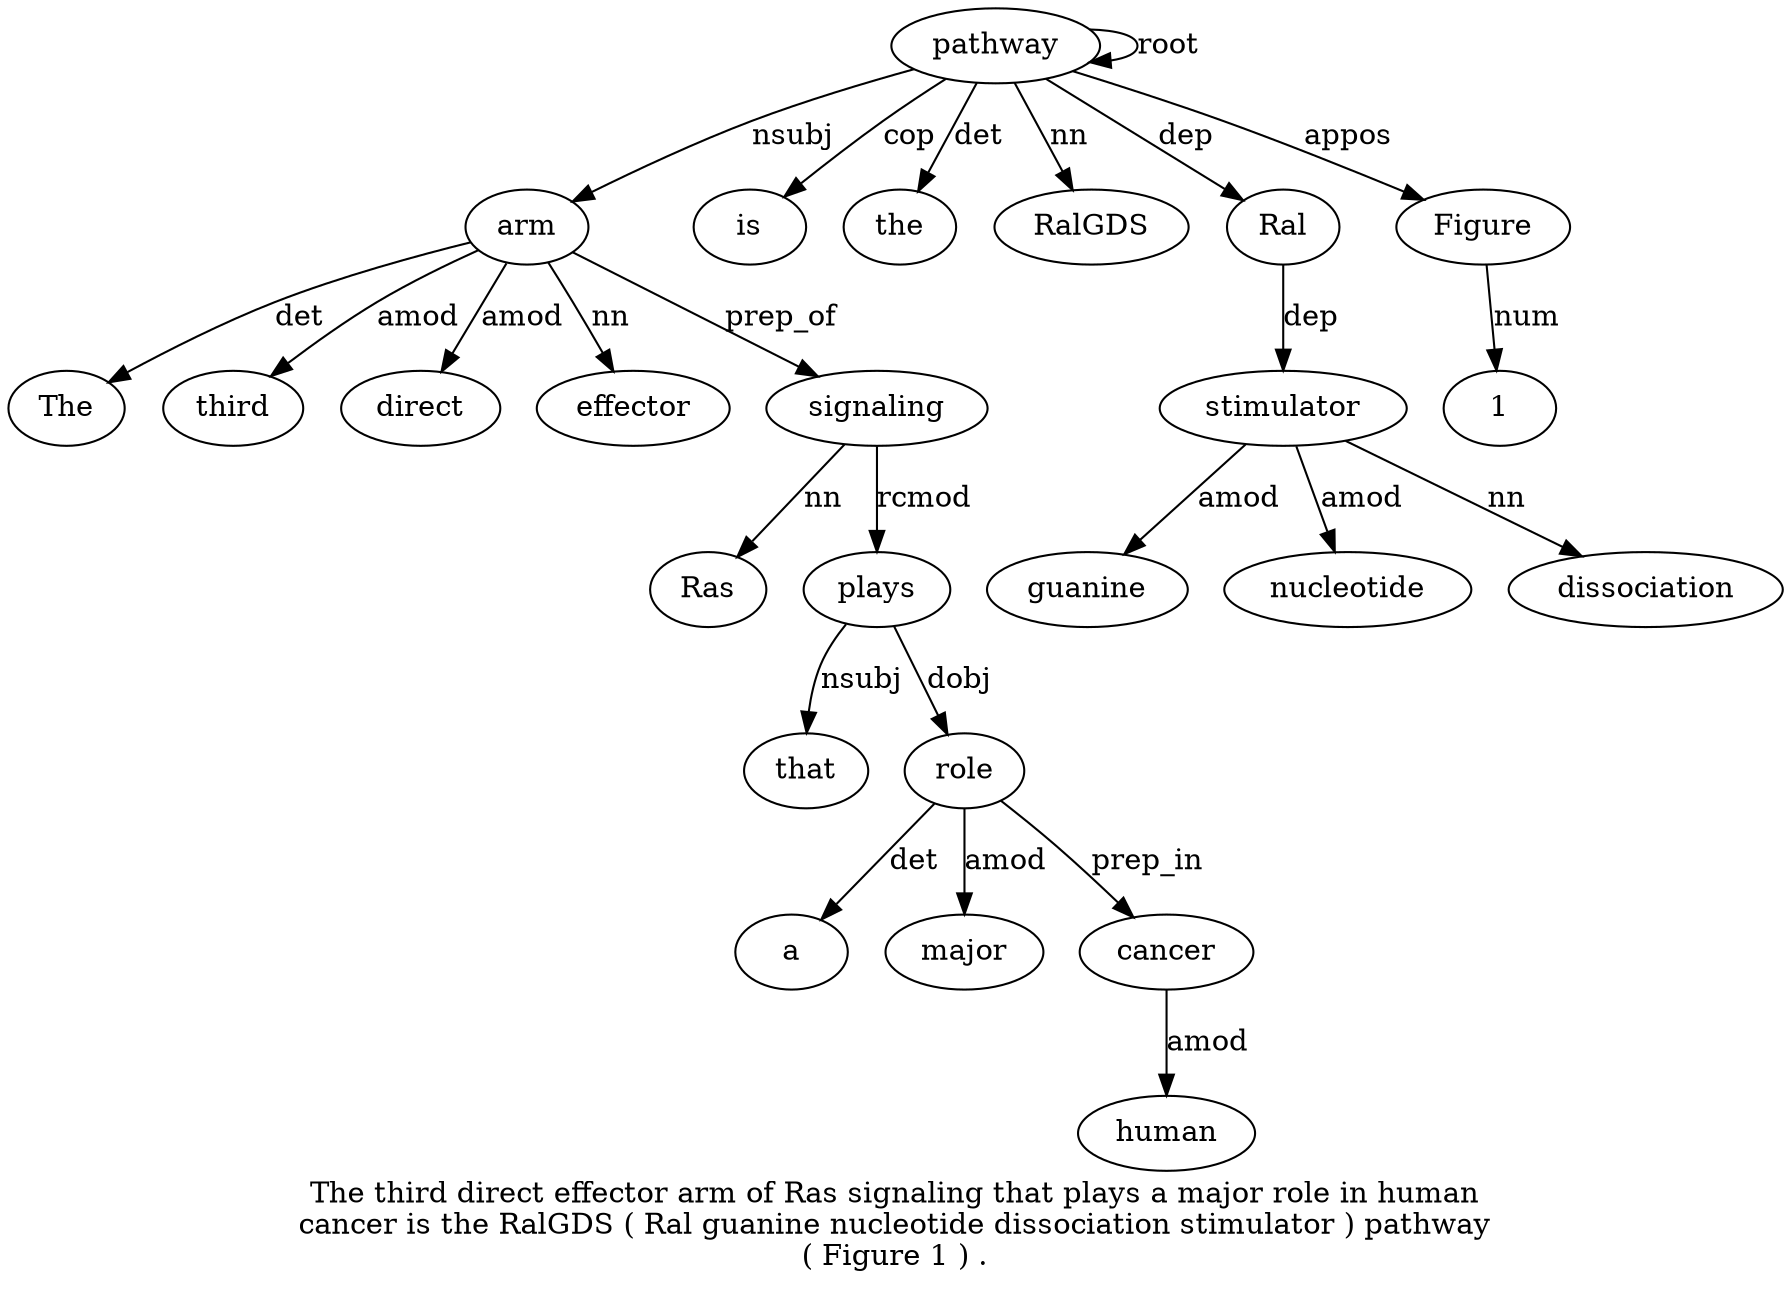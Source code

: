 digraph "The third direct effector arm of Ras signaling that plays a major role in human cancer is the RalGDS ( Ral guanine nucleotide dissociation stimulator ) pathway ( Figure 1 ) ." {
label="The third direct effector arm of Ras signaling that plays a major role in human
cancer is the RalGDS ( Ral guanine nucleotide dissociation stimulator ) pathway
( Figure 1 ) .";
arm5 [style=filled, fillcolor=white, label=arm];
The1 [style=filled, fillcolor=white, label=The];
arm5 -> The1  [label=det];
third2 [style=filled, fillcolor=white, label=third];
arm5 -> third2  [label=amod];
direct3 [style=filled, fillcolor=white, label=direct];
arm5 -> direct3  [label=amod];
effector4 [style=filled, fillcolor=white, label=effector];
arm5 -> effector4  [label=nn];
pathway27 [style=filled, fillcolor=white, label=pathway];
pathway27 -> arm5  [label=nsubj];
signaling8 [style=filled, fillcolor=white, label=signaling];
Ras7 [style=filled, fillcolor=white, label=Ras];
signaling8 -> Ras7  [label=nn];
arm5 -> signaling8  [label=prep_of];
plays10 [style=filled, fillcolor=white, label=plays];
that9 [style=filled, fillcolor=white, label=that];
plays10 -> that9  [label=nsubj];
signaling8 -> plays10  [label=rcmod];
role13 [style=filled, fillcolor=white, label=role];
a11 [style=filled, fillcolor=white, label=a];
role13 -> a11  [label=det];
major12 [style=filled, fillcolor=white, label=major];
role13 -> major12  [label=amod];
plays10 -> role13  [label=dobj];
cancer16 [style=filled, fillcolor=white, label=cancer];
human15 [style=filled, fillcolor=white, label=human];
cancer16 -> human15  [label=amod];
role13 -> cancer16  [label=prep_in];
is17 [style=filled, fillcolor=white, label=is];
pathway27 -> is17  [label=cop];
the18 [style=filled, fillcolor=white, label=the];
pathway27 -> the18  [label=det];
RalGDS19 [style=filled, fillcolor=white, label=RalGDS];
pathway27 -> RalGDS19  [label=nn];
Ral21 [style=filled, fillcolor=white, label=Ral];
pathway27 -> Ral21  [label=dep];
stimulator25 [style=filled, fillcolor=white, label=stimulator];
guanine22 [style=filled, fillcolor=white, label=guanine];
stimulator25 -> guanine22  [label=amod];
nucleotide23 [style=filled, fillcolor=white, label=nucleotide];
stimulator25 -> nucleotide23  [label=amod];
dissociation24 [style=filled, fillcolor=white, label=dissociation];
stimulator25 -> dissociation24  [label=nn];
Ral21 -> stimulator25  [label=dep];
pathway27 -> pathway27  [label=root];
Figure29 [style=filled, fillcolor=white, label=Figure];
pathway27 -> Figure29  [label=appos];
130 [style=filled, fillcolor=white, label=1];
Figure29 -> 130  [label=num];
}
